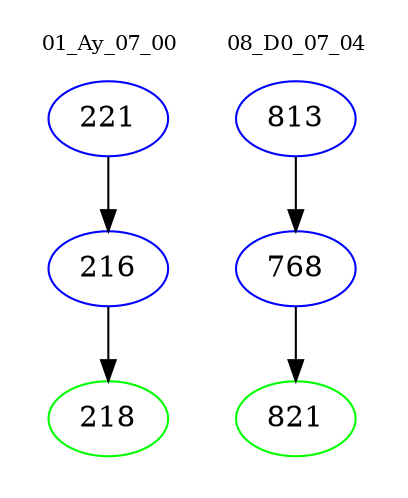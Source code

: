digraph{
subgraph cluster_0 {
color = white
label = "01_Ay_07_00";
fontsize=10;
T0_221 [label="221", color="blue"]
T0_221 -> T0_216 [color="black"]
T0_216 [label="216", color="blue"]
T0_216 -> T0_218 [color="black"]
T0_218 [label="218", color="green"]
}
subgraph cluster_1 {
color = white
label = "08_D0_07_04";
fontsize=10;
T1_813 [label="813", color="blue"]
T1_813 -> T1_768 [color="black"]
T1_768 [label="768", color="blue"]
T1_768 -> T1_821 [color="black"]
T1_821 [label="821", color="green"]
}
}
